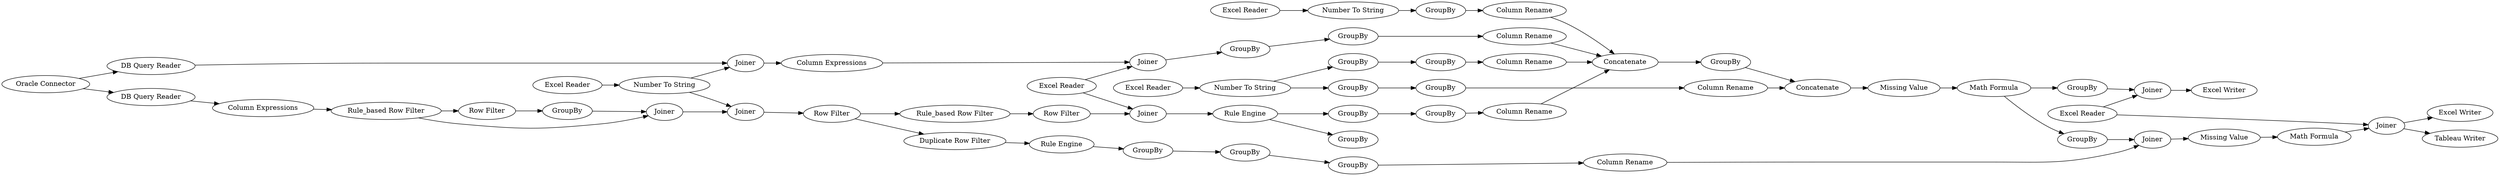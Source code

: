 digraph {
	34 -> 41
	20 -> 21
	65 -> 76
	75 -> 88
	3 -> 2
	24 -> 35
	72 -> 79
	44 -> 52
	49 -> 53
	71 -> 72
	25 -> 72
	11 -> 60
	25 -> 77
	1 -> 19
	23 -> 34
	29 -> 43
	38 -> 40
	67 -> 65
	35 -> 30
	59 -> 69
	39 -> 37
	33 -> 89
	40 -> 44
	76 -> 69
	55 -> 53
	69 -> 70
	31 -> 33
	43 -> 51
	26 -> 45
	37 -> 38
	90 -> 16
	77 -> 78
	90 -> 11
	3 -> 5
	2 -> 7
	85 -> 86
	72 -> 74
	1 -> 38
	68 -> 77
	53 -> 56
	60 -> 61
	70 -> 71
	35 -> 29
	5 -> 39
	89 -> 90
	62 -> 36
	61 -> 62
	86 -> 88
	20 -> 26
	75 -> 85
	51 -> 64
	36 -> 59
	41 -> 49
	52 -> 53
	42 -> 50
	17 -> 19
	19 -> 20
	45 -> 55
	7 -> 75
	88 -> 89
	65 -> 68
	64 -> 67
	30 -> 42
	33 -> 39
	50 -> 53
	16 -> 17
	56 -> 64
	55 [label="Column Rename"]
	7 [label="Column Expressions"]
	79 [label="Excel Writer"]
	89 [label=Joiner]
	52 [label="Column Rename"]
	21 [label=GroupBy]
	26 [label=GroupBy]
	74 [label="Tableau Writer"]
	17 [label="Row Filter"]
	3 [label="Oracle Connector"]
	19 [label=Joiner]
	78 [label="Excel Writer"]
	24 [label="Excel Reader"]
	64 [label=Concatenate]
	49 [label="Column Rename"]
	41 [label=GroupBy]
	31 [label="Excel Reader"]
	51 [label="Column Rename"]
	56 [label=GroupBy]
	25 [label="Excel Reader"]
	75 [label="Rule_based Row Filter"]
	59 [label="Column Rename"]
	85 [label="Row Filter"]
	16 [label="Rule_based Row Filter"]
	86 [label=GroupBy]
	50 [label="Column Rename"]
	1 [label="Excel Reader"]
	42 [label=GroupBy]
	90 [label="Row Filter"]
	53 [label=Concatenate]
	68 [label=GroupBy]
	67 [label="Missing Value"]
	11 [label="Duplicate Row Filter"]
	23 [label="Excel Reader"]
	72 [label=Joiner]
	61 [label=GroupBy]
	77 [label=Joiner]
	37 [label="Column Expressions"]
	76 [label=GroupBy]
	38 [label=Joiner]
	60 [label="Rule Engine"]
	5 [label="DB Query Reader"]
	20 [label="Rule Engine"]
	35 [label="Number To String"]
	43 [label=GroupBy]
	34 [label="Number To String"]
	44 [label=GroupBy]
	29 [label=GroupBy]
	62 [label=GroupBy]
	69 [label=Joiner]
	36 [label=GroupBy]
	65 [label="Math Formula"]
	70 [label="Missing Value"]
	71 [label="Math Formula"]
	88 [label=Joiner]
	40 [label=GroupBy]
	39 [label=Joiner]
	33 [label="Number To String"]
	30 [label=GroupBy]
	2 [label="DB Query Reader"]
	45 [label=GroupBy]
	rankdir=LR
}
